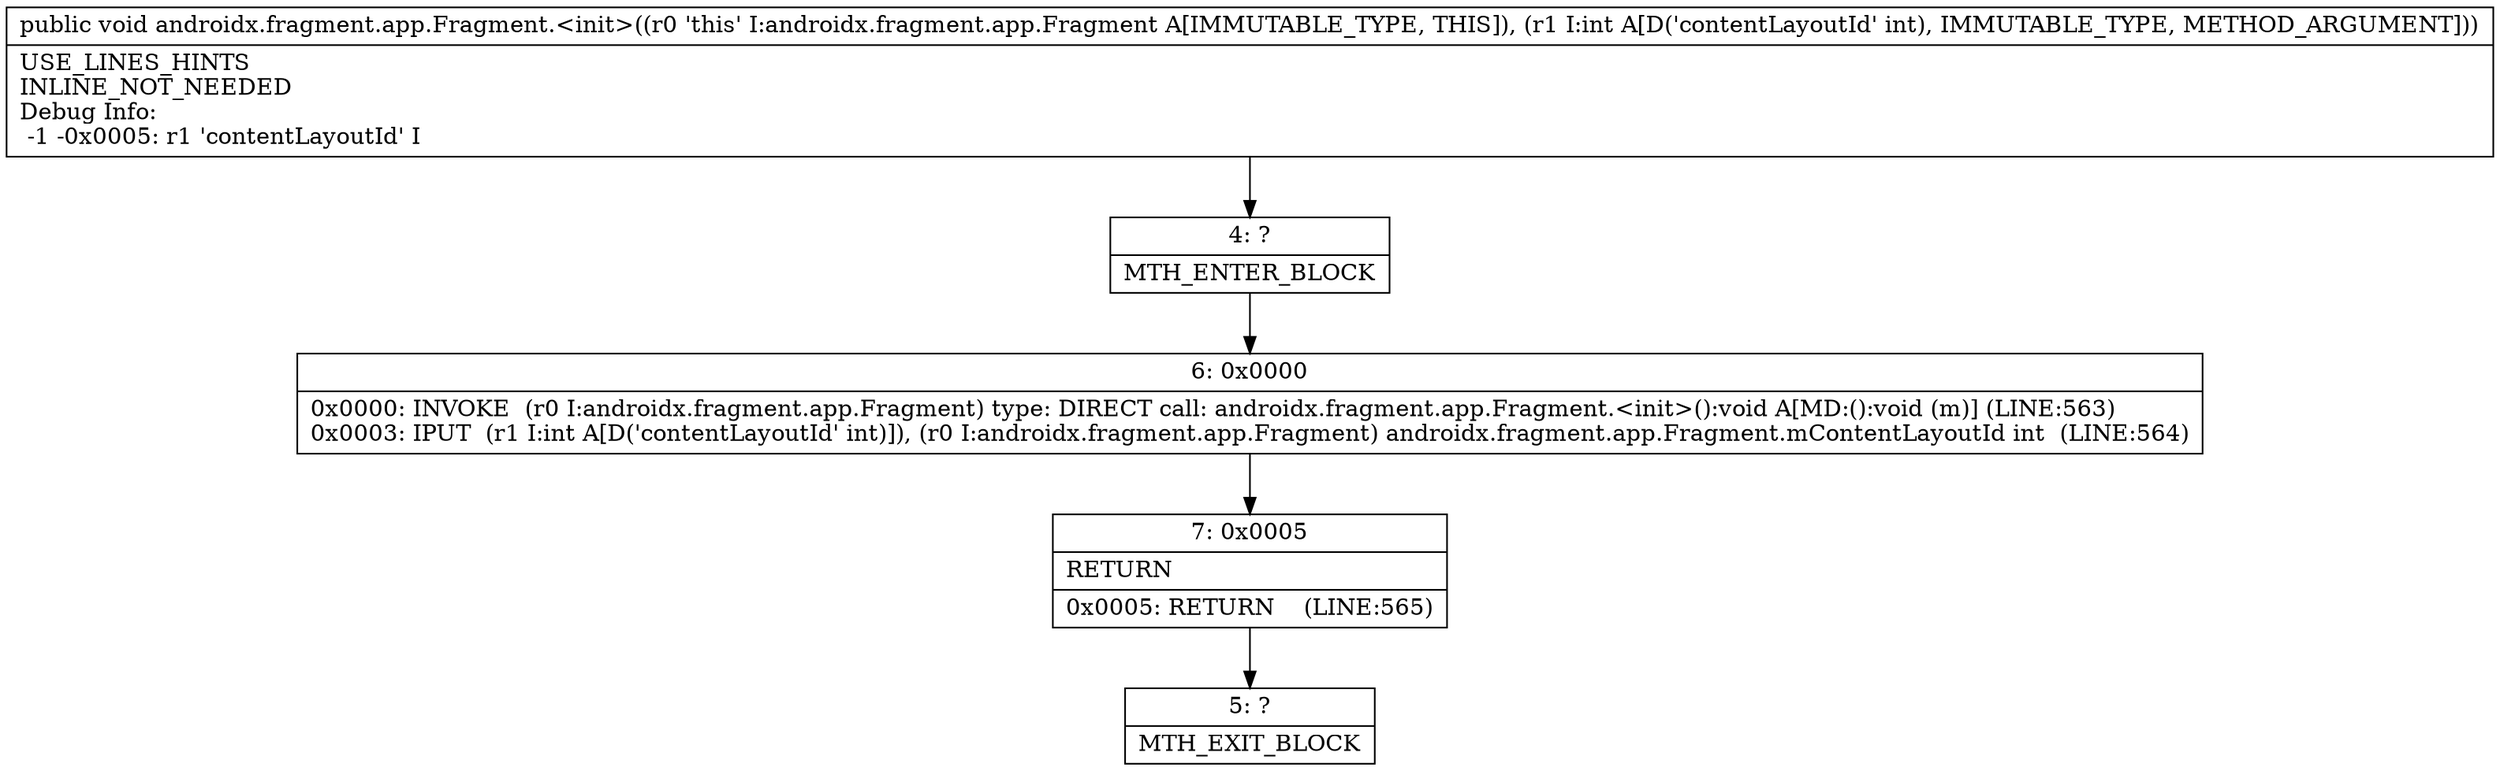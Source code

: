 digraph "CFG forandroidx.fragment.app.Fragment.\<init\>(I)V" {
Node_4 [shape=record,label="{4\:\ ?|MTH_ENTER_BLOCK\l}"];
Node_6 [shape=record,label="{6\:\ 0x0000|0x0000: INVOKE  (r0 I:androidx.fragment.app.Fragment) type: DIRECT call: androidx.fragment.app.Fragment.\<init\>():void A[MD:():void (m)] (LINE:563)\l0x0003: IPUT  (r1 I:int A[D('contentLayoutId' int)]), (r0 I:androidx.fragment.app.Fragment) androidx.fragment.app.Fragment.mContentLayoutId int  (LINE:564)\l}"];
Node_7 [shape=record,label="{7\:\ 0x0005|RETURN\l|0x0005: RETURN    (LINE:565)\l}"];
Node_5 [shape=record,label="{5\:\ ?|MTH_EXIT_BLOCK\l}"];
MethodNode[shape=record,label="{public void androidx.fragment.app.Fragment.\<init\>((r0 'this' I:androidx.fragment.app.Fragment A[IMMUTABLE_TYPE, THIS]), (r1 I:int A[D('contentLayoutId' int), IMMUTABLE_TYPE, METHOD_ARGUMENT]))  | USE_LINES_HINTS\lINLINE_NOT_NEEDED\lDebug Info:\l  \-1 \-0x0005: r1 'contentLayoutId' I\l}"];
MethodNode -> Node_4;Node_4 -> Node_6;
Node_6 -> Node_7;
Node_7 -> Node_5;
}

